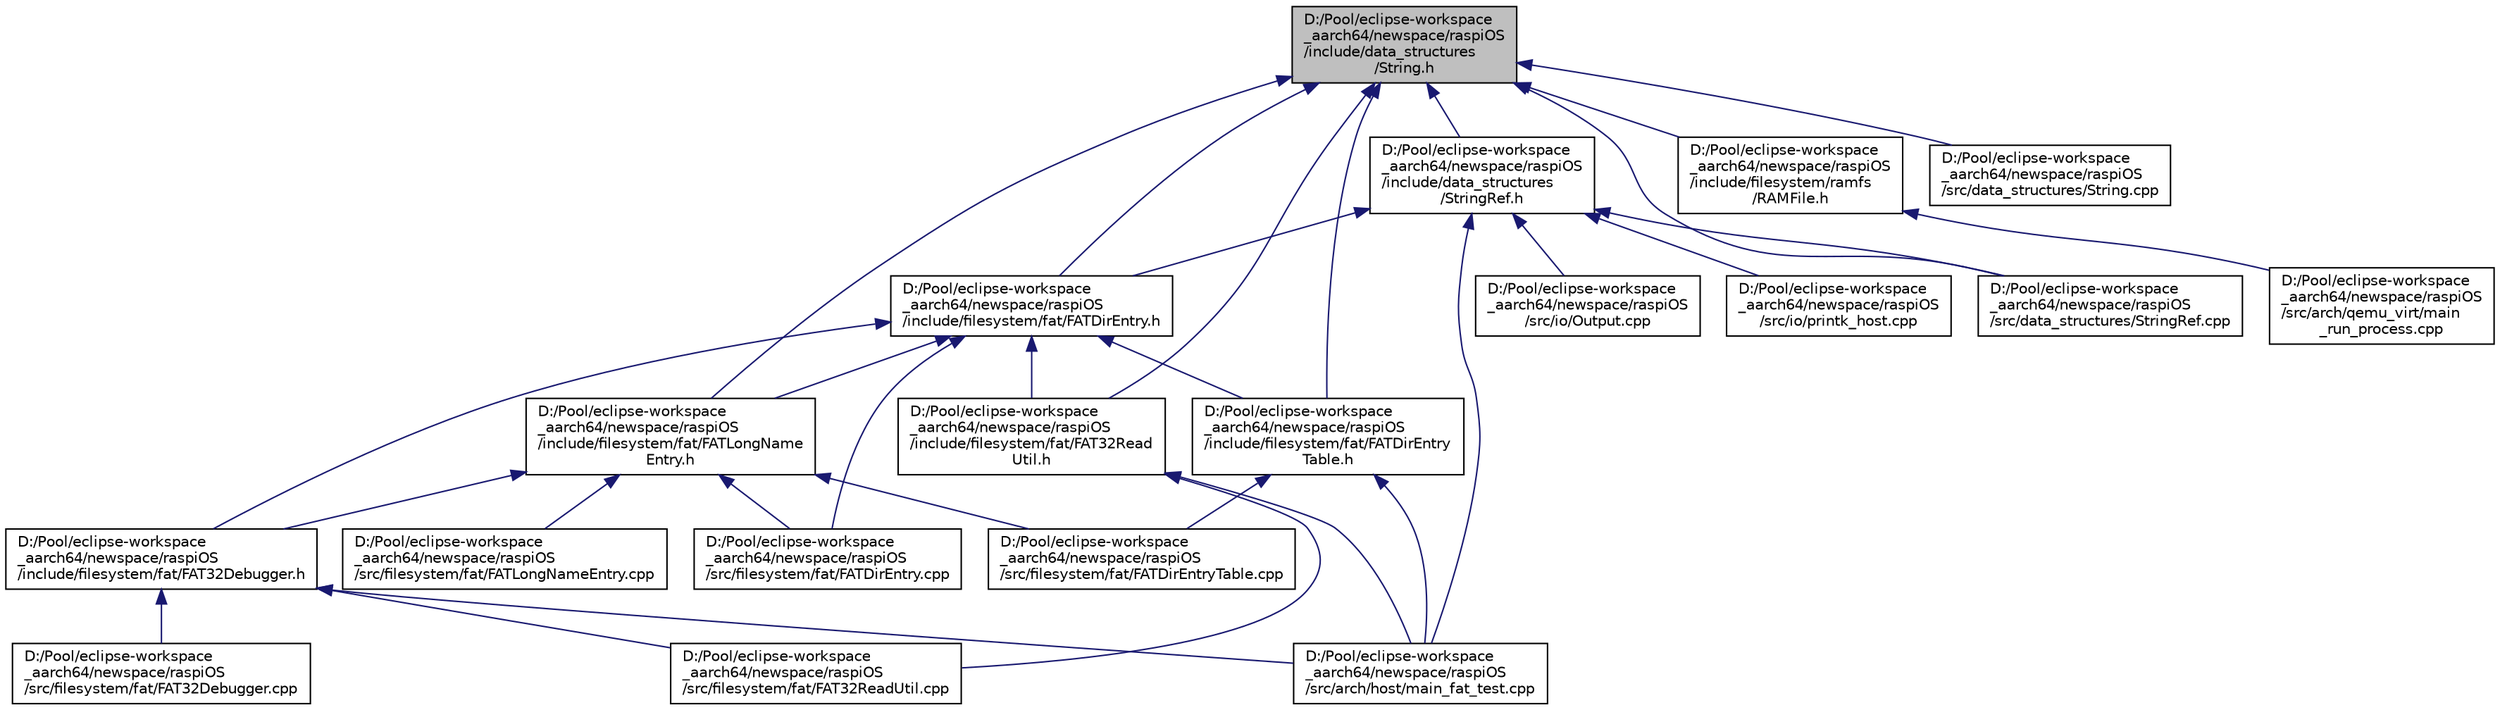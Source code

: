 digraph "D:/Pool/eclipse-workspace_aarch64/newspace/raspiOS/include/data_structures/String.h"
{
  edge [fontname="Helvetica",fontsize="10",labelfontname="Helvetica",labelfontsize="10"];
  node [fontname="Helvetica",fontsize="10",shape=record];
  Node564 [label="D:/Pool/eclipse-workspace\l_aarch64/newspace/raspiOS\l/include/data_structures\l/String.h",height=0.2,width=0.4,color="black", fillcolor="grey75", style="filled", fontcolor="black"];
  Node564 -> Node565 [dir="back",color="midnightblue",fontsize="10",style="solid",fontname="Helvetica"];
  Node565 [label="D:/Pool/eclipse-workspace\l_aarch64/newspace/raspiOS\l/include/data_structures\l/StringRef.h",height=0.2,width=0.4,color="black", fillcolor="white", style="filled",URL="$da/d55/_string_ref_8h.html"];
  Node565 -> Node566 [dir="back",color="midnightblue",fontsize="10",style="solid",fontname="Helvetica"];
  Node566 [label="D:/Pool/eclipse-workspace\l_aarch64/newspace/raspiOS\l/include/filesystem/fat/FATDirEntry.h",height=0.2,width=0.4,color="black", fillcolor="white", style="filled",URL="$d9/de5/_f_a_t_dir_entry_8h.html"];
  Node566 -> Node567 [dir="back",color="midnightblue",fontsize="10",style="solid",fontname="Helvetica"];
  Node567 [label="D:/Pool/eclipse-workspace\l_aarch64/newspace/raspiOS\l/include/filesystem/fat/FAT32Debugger.h",height=0.2,width=0.4,color="black", fillcolor="white", style="filled",URL="$d5/d42/_f_a_t32_debugger_8h.html"];
  Node567 -> Node568 [dir="back",color="midnightblue",fontsize="10",style="solid",fontname="Helvetica"];
  Node568 [label="D:/Pool/eclipse-workspace\l_aarch64/newspace/raspiOS\l/src/arch/host/main_fat_test.cpp",height=0.2,width=0.4,color="black", fillcolor="white", style="filled",URL="$d2/d27/main__fat__test_8cpp.html"];
  Node567 -> Node569 [dir="back",color="midnightblue",fontsize="10",style="solid",fontname="Helvetica"];
  Node569 [label="D:/Pool/eclipse-workspace\l_aarch64/newspace/raspiOS\l/src/filesystem/fat/FAT32Debugger.cpp",height=0.2,width=0.4,color="black", fillcolor="white", style="filled",URL="$d7/de4/_f_a_t32_debugger_8cpp.html"];
  Node567 -> Node570 [dir="back",color="midnightblue",fontsize="10",style="solid",fontname="Helvetica"];
  Node570 [label="D:/Pool/eclipse-workspace\l_aarch64/newspace/raspiOS\l/src/filesystem/fat/FAT32ReadUtil.cpp",height=0.2,width=0.4,color="black", fillcolor="white", style="filled",URL="$d7/d79/_f_a_t32_read_util_8cpp.html"];
  Node566 -> Node571 [dir="back",color="midnightblue",fontsize="10",style="solid",fontname="Helvetica"];
  Node571 [label="D:/Pool/eclipse-workspace\l_aarch64/newspace/raspiOS\l/include/filesystem/fat/FATLongName\lEntry.h",height=0.2,width=0.4,color="black", fillcolor="white", style="filled",URL="$da/d0d/_f_a_t_long_name_entry_8h.html"];
  Node571 -> Node567 [dir="back",color="midnightblue",fontsize="10",style="solid",fontname="Helvetica"];
  Node571 -> Node572 [dir="back",color="midnightblue",fontsize="10",style="solid",fontname="Helvetica"];
  Node572 [label="D:/Pool/eclipse-workspace\l_aarch64/newspace/raspiOS\l/src/filesystem/fat/FATDirEntry.cpp",height=0.2,width=0.4,color="black", fillcolor="white", style="filled",URL="$d9/d15/_f_a_t_dir_entry_8cpp.html"];
  Node571 -> Node573 [dir="back",color="midnightblue",fontsize="10",style="solid",fontname="Helvetica"];
  Node573 [label="D:/Pool/eclipse-workspace\l_aarch64/newspace/raspiOS\l/src/filesystem/fat/FATDirEntryTable.cpp",height=0.2,width=0.4,color="black", fillcolor="white", style="filled",URL="$d9/de1/_f_a_t_dir_entry_table_8cpp.html"];
  Node571 -> Node574 [dir="back",color="midnightblue",fontsize="10",style="solid",fontname="Helvetica"];
  Node574 [label="D:/Pool/eclipse-workspace\l_aarch64/newspace/raspiOS\l/src/filesystem/fat/FATLongNameEntry.cpp",height=0.2,width=0.4,color="black", fillcolor="white", style="filled",URL="$da/da6/_f_a_t_long_name_entry_8cpp.html"];
  Node566 -> Node575 [dir="back",color="midnightblue",fontsize="10",style="solid",fontname="Helvetica"];
  Node575 [label="D:/Pool/eclipse-workspace\l_aarch64/newspace/raspiOS\l/include/filesystem/fat/FAT32Read\lUtil.h",height=0.2,width=0.4,color="black", fillcolor="white", style="filled",URL="$d6/dbc/_f_a_t32_read_util_8h.html"];
  Node575 -> Node568 [dir="back",color="midnightblue",fontsize="10",style="solid",fontname="Helvetica"];
  Node575 -> Node570 [dir="back",color="midnightblue",fontsize="10",style="solid",fontname="Helvetica"];
  Node566 -> Node576 [dir="back",color="midnightblue",fontsize="10",style="solid",fontname="Helvetica"];
  Node576 [label="D:/Pool/eclipse-workspace\l_aarch64/newspace/raspiOS\l/include/filesystem/fat/FATDirEntry\lTable.h",height=0.2,width=0.4,color="black", fillcolor="white", style="filled",URL="$de/d48/_f_a_t_dir_entry_table_8h.html"];
  Node576 -> Node568 [dir="back",color="midnightblue",fontsize="10",style="solid",fontname="Helvetica"];
  Node576 -> Node573 [dir="back",color="midnightblue",fontsize="10",style="solid",fontname="Helvetica"];
  Node566 -> Node572 [dir="back",color="midnightblue",fontsize="10",style="solid",fontname="Helvetica"];
  Node565 -> Node568 [dir="back",color="midnightblue",fontsize="10",style="solid",fontname="Helvetica"];
  Node565 -> Node577 [dir="back",color="midnightblue",fontsize="10",style="solid",fontname="Helvetica"];
  Node577 [label="D:/Pool/eclipse-workspace\l_aarch64/newspace/raspiOS\l/src/data_structures/StringRef.cpp",height=0.2,width=0.4,color="black", fillcolor="white", style="filled",URL="$da/d40/_string_ref_8cpp.html"];
  Node565 -> Node578 [dir="back",color="midnightblue",fontsize="10",style="solid",fontname="Helvetica"];
  Node578 [label="D:/Pool/eclipse-workspace\l_aarch64/newspace/raspiOS\l/src/io/Output.cpp",height=0.2,width=0.4,color="black", fillcolor="white", style="filled",URL="$dd/d4c/_output_8cpp.html"];
  Node565 -> Node579 [dir="back",color="midnightblue",fontsize="10",style="solid",fontname="Helvetica"];
  Node579 [label="D:/Pool/eclipse-workspace\l_aarch64/newspace/raspiOS\l/src/io/printk_host.cpp",height=0.2,width=0.4,color="black", fillcolor="white", style="filled",URL="$d2/d67/printk__host_8cpp.html"];
  Node564 -> Node566 [dir="back",color="midnightblue",fontsize="10",style="solid",fontname="Helvetica"];
  Node564 -> Node571 [dir="back",color="midnightblue",fontsize="10",style="solid",fontname="Helvetica"];
  Node564 -> Node575 [dir="back",color="midnightblue",fontsize="10",style="solid",fontname="Helvetica"];
  Node564 -> Node576 [dir="back",color="midnightblue",fontsize="10",style="solid",fontname="Helvetica"];
  Node564 -> Node580 [dir="back",color="midnightblue",fontsize="10",style="solid",fontname="Helvetica"];
  Node580 [label="D:/Pool/eclipse-workspace\l_aarch64/newspace/raspiOS\l/include/filesystem/ramfs\l/RAMFile.h",height=0.2,width=0.4,color="black", fillcolor="white", style="filled",URL="$d0/de0/_r_a_m_file_8h.html"];
  Node580 -> Node581 [dir="back",color="midnightblue",fontsize="10",style="solid",fontname="Helvetica"];
  Node581 [label="D:/Pool/eclipse-workspace\l_aarch64/newspace/raspiOS\l/src/arch/qemu_virt/main\l_run_process.cpp",height=0.2,width=0.4,color="black", fillcolor="white", style="filled",URL="$d9/d35/main__run__process_8cpp.html"];
  Node564 -> Node582 [dir="back",color="midnightblue",fontsize="10",style="solid",fontname="Helvetica"];
  Node582 [label="D:/Pool/eclipse-workspace\l_aarch64/newspace/raspiOS\l/src/data_structures/String.cpp",height=0.2,width=0.4,color="black", fillcolor="white", style="filled",URL="$d9/dae/_string_8cpp.html"];
  Node564 -> Node577 [dir="back",color="midnightblue",fontsize="10",style="solid",fontname="Helvetica"];
}
